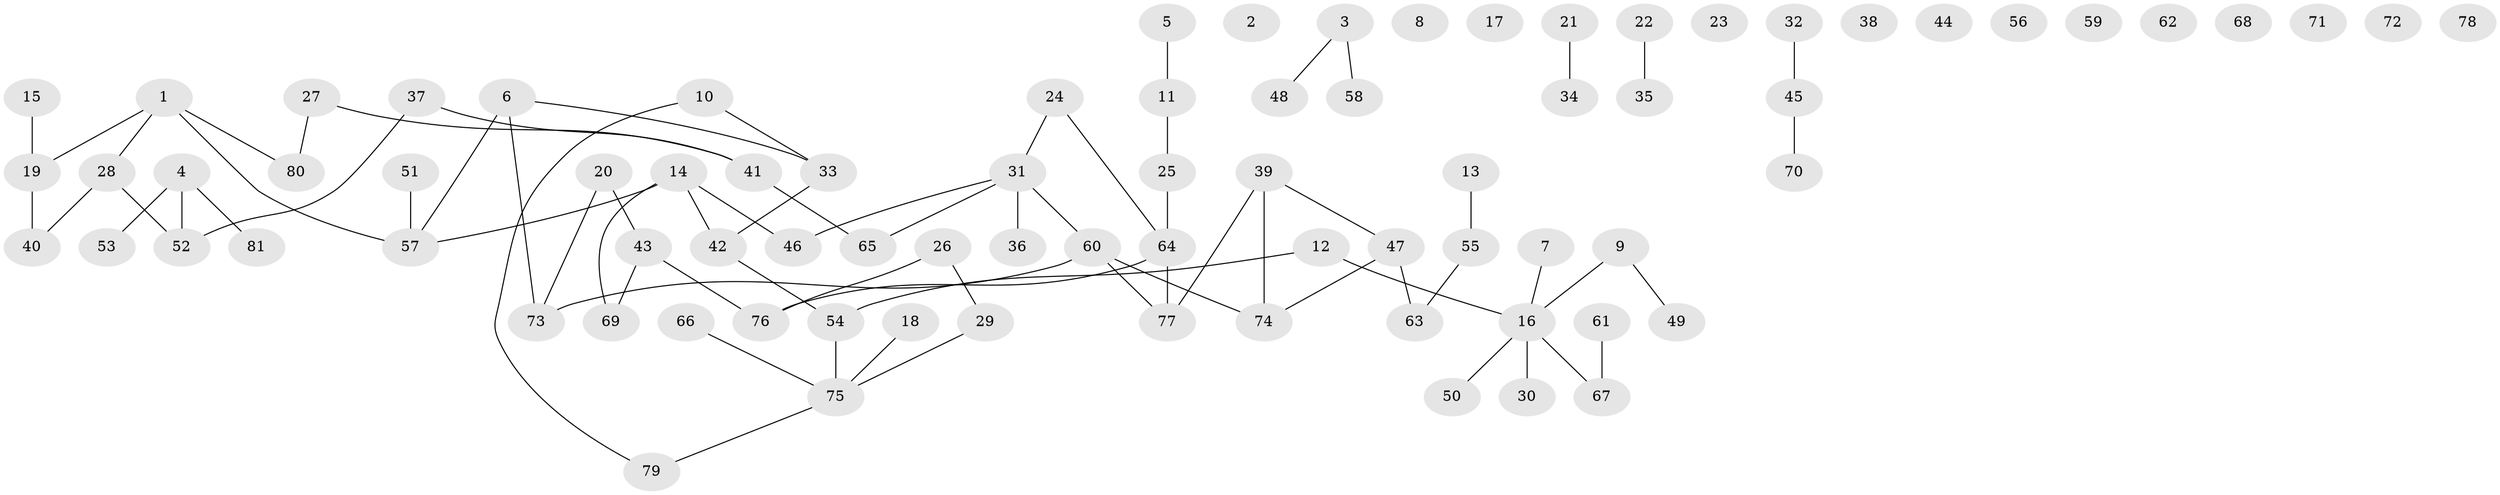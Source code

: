 // coarse degree distribution, {4: 0.0847457627118644, 0: 0.2542372881355932, 1: 0.288135593220339, 5: 0.06779661016949153, 2: 0.2033898305084746, 3: 0.0847457627118644, 6: 0.01694915254237288}
// Generated by graph-tools (version 1.1) at 2025/23/03/03/25 07:23:26]
// undirected, 81 vertices, 75 edges
graph export_dot {
graph [start="1"]
  node [color=gray90,style=filled];
  1;
  2;
  3;
  4;
  5;
  6;
  7;
  8;
  9;
  10;
  11;
  12;
  13;
  14;
  15;
  16;
  17;
  18;
  19;
  20;
  21;
  22;
  23;
  24;
  25;
  26;
  27;
  28;
  29;
  30;
  31;
  32;
  33;
  34;
  35;
  36;
  37;
  38;
  39;
  40;
  41;
  42;
  43;
  44;
  45;
  46;
  47;
  48;
  49;
  50;
  51;
  52;
  53;
  54;
  55;
  56;
  57;
  58;
  59;
  60;
  61;
  62;
  63;
  64;
  65;
  66;
  67;
  68;
  69;
  70;
  71;
  72;
  73;
  74;
  75;
  76;
  77;
  78;
  79;
  80;
  81;
  1 -- 19;
  1 -- 28;
  1 -- 57;
  1 -- 80;
  3 -- 48;
  3 -- 58;
  4 -- 52;
  4 -- 53;
  4 -- 81;
  5 -- 11;
  6 -- 33;
  6 -- 57;
  6 -- 73;
  7 -- 16;
  9 -- 16;
  9 -- 49;
  10 -- 33;
  10 -- 79;
  11 -- 25;
  12 -- 16;
  12 -- 54;
  13 -- 55;
  14 -- 42;
  14 -- 46;
  14 -- 57;
  14 -- 69;
  15 -- 19;
  16 -- 30;
  16 -- 50;
  16 -- 67;
  18 -- 75;
  19 -- 40;
  20 -- 43;
  20 -- 73;
  21 -- 34;
  22 -- 35;
  24 -- 31;
  24 -- 64;
  25 -- 64;
  26 -- 29;
  26 -- 76;
  27 -- 41;
  27 -- 80;
  28 -- 40;
  28 -- 52;
  29 -- 75;
  31 -- 36;
  31 -- 46;
  31 -- 60;
  31 -- 65;
  32 -- 45;
  33 -- 42;
  37 -- 41;
  37 -- 52;
  39 -- 47;
  39 -- 74;
  39 -- 77;
  41 -- 65;
  42 -- 54;
  43 -- 69;
  43 -- 76;
  45 -- 70;
  47 -- 63;
  47 -- 74;
  51 -- 57;
  54 -- 75;
  55 -- 63;
  60 -- 73;
  60 -- 74;
  60 -- 77;
  61 -- 67;
  64 -- 76;
  64 -- 77;
  66 -- 75;
  75 -- 79;
}
